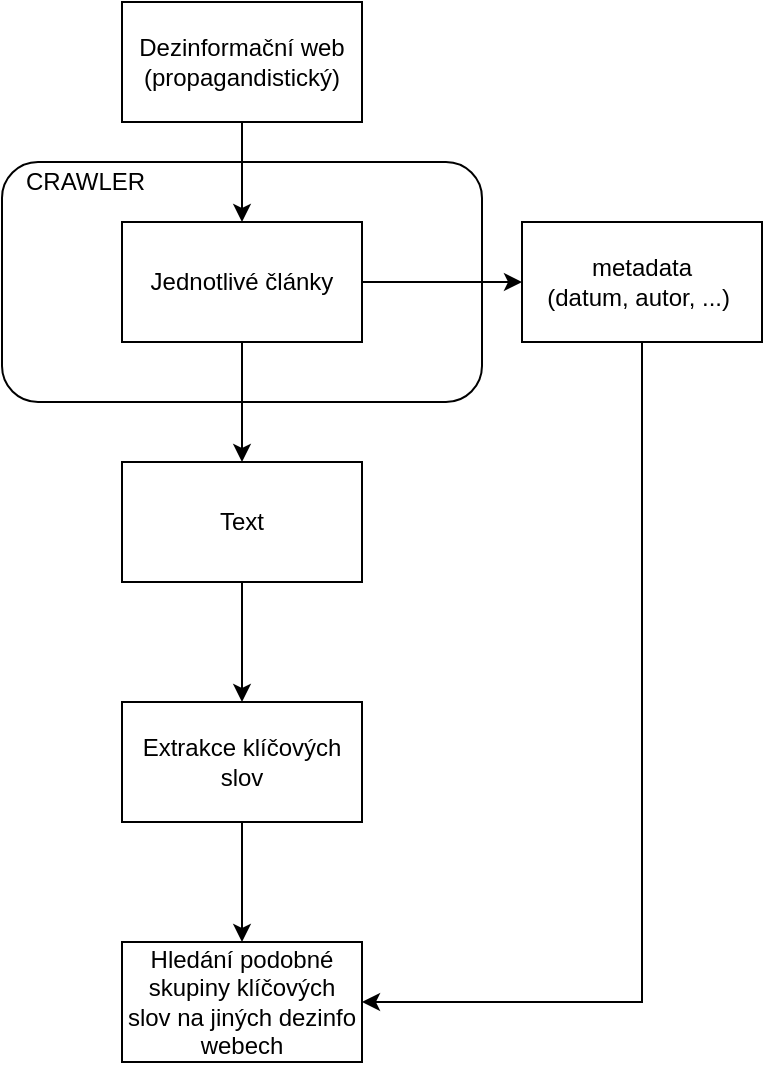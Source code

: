 <mxfile version="12.2.4" pages="1"><diagram id="rju9QI17KLNYsyOn2CGx" name="Page-1"><mxGraphModel dx="714" dy="1824" grid="1" gridSize="10" guides="1" tooltips="1" connect="1" arrows="1" fold="1" page="1" pageScale="1" pageWidth="827" pageHeight="1169" math="0" shadow="0"><root><mxCell id="0"/><mxCell id="1" parent="0"/><mxCell id="15" style="edgeStyle=orthogonalEdgeStyle;rounded=0;orthogonalLoop=1;jettySize=auto;html=1;" parent="1" source="5" target="6" edge="1"><mxGeometry relative="1" as="geometry"/></mxCell><mxCell id="5" value="Dezinformační web&lt;br&gt;(propagandistický)" style="rounded=0;whiteSpace=wrap;html=1;" parent="1" vertex="1"><mxGeometry x="220" y="-1030" width="120" height="60" as="geometry"/></mxCell><mxCell id="8" value="" style="edgeStyle=orthogonalEdgeStyle;rounded=0;orthogonalLoop=1;jettySize=auto;html=1;" parent="1" source="6" target="7" edge="1"><mxGeometry relative="1" as="geometry"/></mxCell><mxCell id="11" value="" style="edgeStyle=orthogonalEdgeStyle;rounded=0;orthogonalLoop=1;jettySize=auto;html=1;" parent="1" source="6" target="10" edge="1"><mxGeometry relative="1" as="geometry"/></mxCell><mxCell id="6" value="Jednotlivé články" style="rounded=0;whiteSpace=wrap;html=1;" parent="1" vertex="1"><mxGeometry x="220" y="-920" width="120" height="60" as="geometry"/></mxCell><mxCell id="14" value="" style="edgeStyle=orthogonalEdgeStyle;rounded=0;orthogonalLoop=1;jettySize=auto;html=1;" parent="1" source="10" target="13" edge="1"><mxGeometry relative="1" as="geometry"/></mxCell><mxCell id="10" value="Text" style="rounded=0;whiteSpace=wrap;html=1;" parent="1" vertex="1"><mxGeometry x="220" y="-800" width="120" height="60" as="geometry"/></mxCell><mxCell id="17" value="" style="edgeStyle=orthogonalEdgeStyle;rounded=0;orthogonalLoop=1;jettySize=auto;html=1;" parent="1" source="13" target="16" edge="1"><mxGeometry relative="1" as="geometry"/></mxCell><mxCell id="13" value="Extrakce klíčových slov" style="rounded=0;whiteSpace=wrap;html=1;" parent="1" vertex="1"><mxGeometry x="220" y="-680" width="120" height="60" as="geometry"/></mxCell><mxCell id="16" value="Hledání podobné skupiny klíčových slov na jiných dezinfo webech" style="rounded=0;whiteSpace=wrap;html=1;" parent="1" vertex="1"><mxGeometry x="220" y="-560" width="120" height="60" as="geometry"/></mxCell><mxCell id="22" style="edgeStyle=orthogonalEdgeStyle;rounded=0;orthogonalLoop=1;jettySize=auto;html=1;entryX=1;entryY=0.5;entryDx=0;entryDy=0;" parent="1" source="7" target="16" edge="1"><mxGeometry relative="1" as="geometry"><Array as="points"><mxPoint x="480" y="-530"/></Array></mxGeometry></mxCell><mxCell id="7" value="metadata&lt;br&gt;(datum, autor, ...)&amp;nbsp;" style="rounded=0;whiteSpace=wrap;html=1;" parent="1" vertex="1"><mxGeometry x="420" y="-920" width="120" height="60" as="geometry"/></mxCell><mxCell id="18" value="" style="rounded=1;whiteSpace=wrap;html=1;gradientColor=#ffffff;fillColor=none;" parent="1" vertex="1"><mxGeometry x="160" y="-950" width="240" height="120" as="geometry"/></mxCell><mxCell id="20" value="CRAWLER" style="text;html=1;resizable=0;points=[];autosize=1;align=left;verticalAlign=top;spacingTop=-4;" parent="1" vertex="1"><mxGeometry x="170" y="-950" width="80" height="20" as="geometry"/></mxCell></root></mxGraphModel></diagram></mxfile>